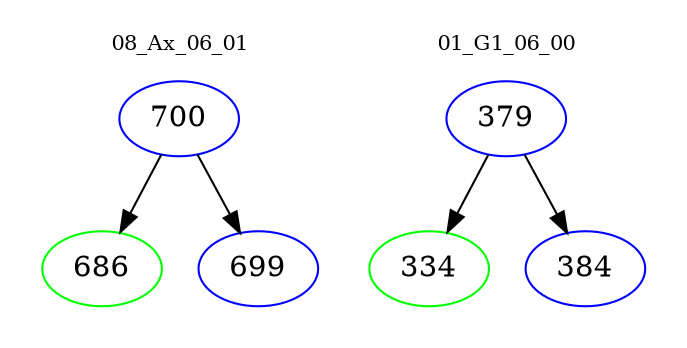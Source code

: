 digraph{
subgraph cluster_0 {
color = white
label = "08_Ax_06_01";
fontsize=10;
T0_700 [label="700", color="blue"]
T0_700 -> T0_686 [color="black"]
T0_686 [label="686", color="green"]
T0_700 -> T0_699 [color="black"]
T0_699 [label="699", color="blue"]
}
subgraph cluster_1 {
color = white
label = "01_G1_06_00";
fontsize=10;
T1_379 [label="379", color="blue"]
T1_379 -> T1_334 [color="black"]
T1_334 [label="334", color="green"]
T1_379 -> T1_384 [color="black"]
T1_384 [label="384", color="blue"]
}
}
